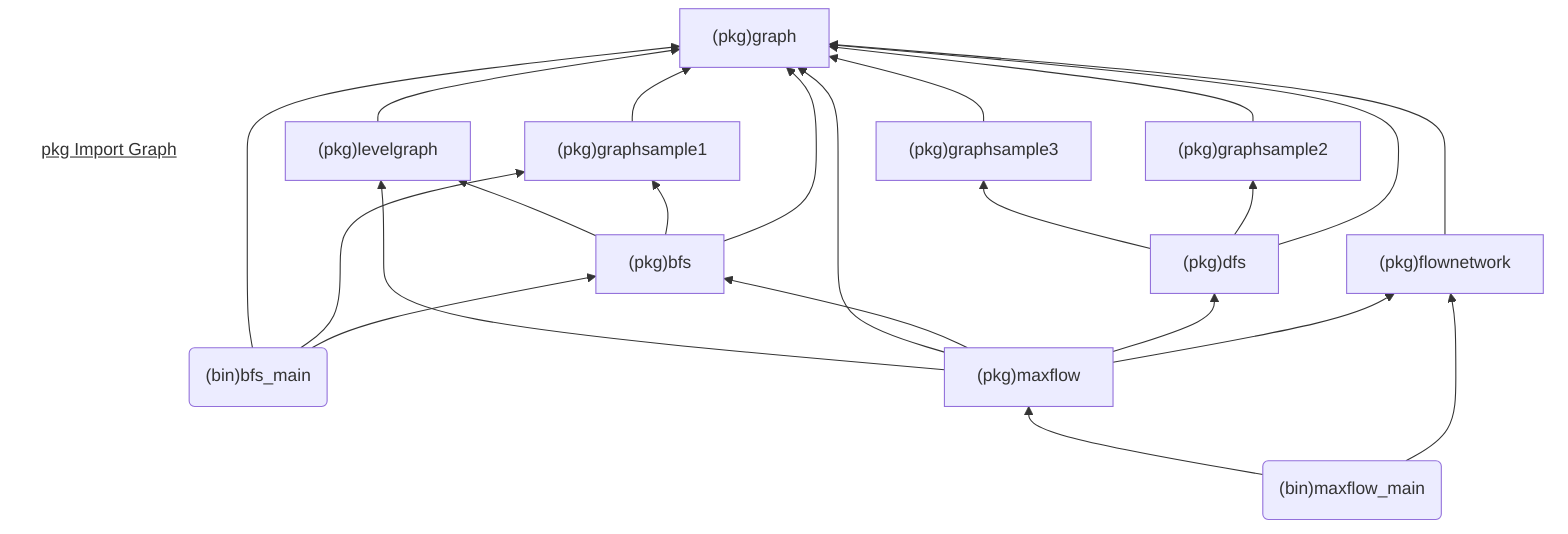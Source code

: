%% Call below command to convert .mmd to .png
%%  Adjust -w or -H if necessary
%% mmdc -p puppeteer-config.json -i golang_pkg_import_graph.mmd -o golang_pkg_import_graph.mmd.png -w 960 -H 540

%%```mermaid

graph BT

Title[<u> pkg Import Graph</u>]
Title-->pkggraph
style Title fill:#FFF,stroke:#FFF
linkStyle 0 stroke:#FFF,stroke-width:0;

pkggraphsample1["(pkg)graphsample1"] --> pkggraph["(pkg)graph"]
pkggraphsample2["(pkg)graphsample2"] --> pkggraph
pkggraphsample3["(pkg)graphsample3"] --> pkggraph

pkglevelgraph["(pkg)levelgraph"] --> pkggraph

pkgbfs["(pkg)bfs"] --> pkggraph
pkgbfs --> pkggraphsample1
pkgbfs --> pkglevelgraph

bfs_main("(bin)bfs_main") --> pkgbfs
bfs_main --> pkggraphsample1
bfs_main --> pkggraph

pkgdfs["(pkg)dfs"] --> pkggraph
pkgdfs --> pkggraphsample2
pkgdfs --> pkggraphsample3

pkgflownetwork["(pkg)flownetwork"] --> pkggraph

pkgmaxflow["(pkg)maxflow"] --> pkgflownetwork
pkgmaxflow --> pkgdfs
pkgmaxflow --> pkgbfs
pkgmaxflow --> pkggraph
pkgmaxflow --> pkglevelgraph


maxflow_main("(bin)maxflow_main") --> pkgflownetwork
maxflow_main("(bin)maxflow_main") --> pkgmaxflow

%%```